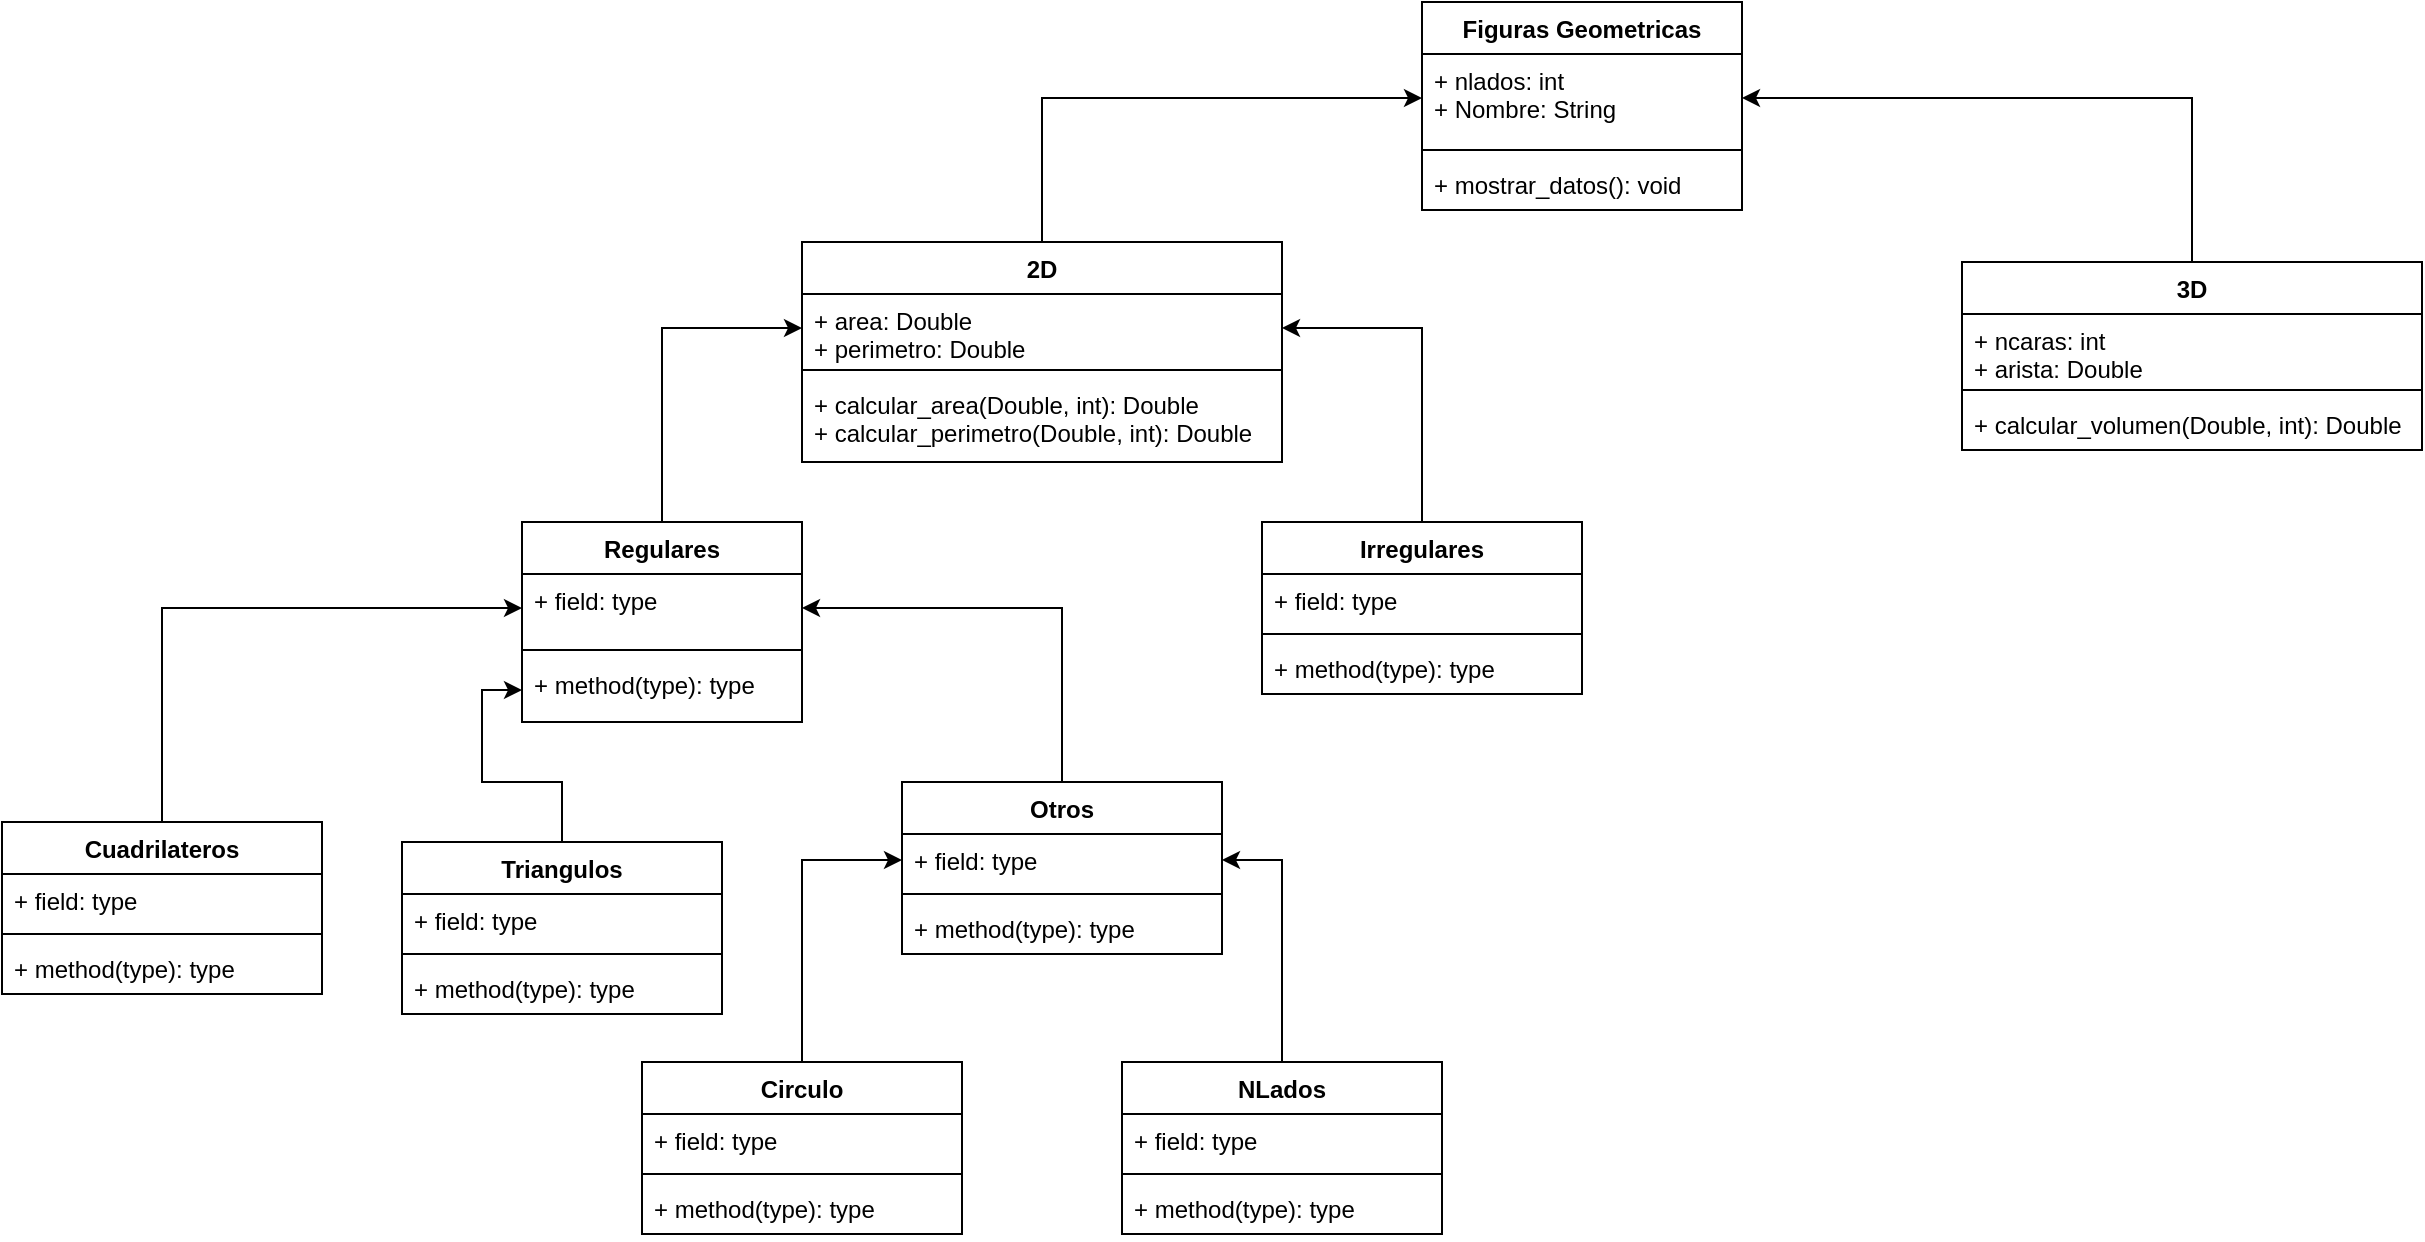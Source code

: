 <mxfile version="24.4.13" type="device">
  <diagram name="Página-1" id="WsvJQElebe7q-B_pPZor">
    <mxGraphModel dx="2261" dy="772" grid="1" gridSize="10" guides="1" tooltips="1" connect="1" arrows="1" fold="1" page="1" pageScale="1" pageWidth="827" pageHeight="1169" math="0" shadow="0">
      <root>
        <mxCell id="0" />
        <mxCell id="1" parent="0" />
        <mxCell id="JFk2Oh4do9DLelprNkSc-5" value="Figuras Geometricas" style="swimlane;fontStyle=1;align=center;verticalAlign=top;childLayout=stackLayout;horizontal=1;startSize=26;horizontalStack=0;resizeParent=1;resizeParentMax=0;resizeLast=0;collapsible=1;marginBottom=0;whiteSpace=wrap;html=1;" vertex="1" parent="1">
          <mxGeometry x="490" y="200" width="160" height="104" as="geometry" />
        </mxCell>
        <mxCell id="JFk2Oh4do9DLelprNkSc-6" value="+ nlados: int&lt;div&gt;+ Nombre: String&lt;br&gt;&lt;/div&gt;" style="text;strokeColor=none;fillColor=none;align=left;verticalAlign=top;spacingLeft=4;spacingRight=4;overflow=hidden;rotatable=0;points=[[0,0.5],[1,0.5]];portConstraint=eastwest;whiteSpace=wrap;html=1;" vertex="1" parent="JFk2Oh4do9DLelprNkSc-5">
          <mxGeometry y="26" width="160" height="44" as="geometry" />
        </mxCell>
        <mxCell id="JFk2Oh4do9DLelprNkSc-7" value="" style="line;strokeWidth=1;fillColor=none;align=left;verticalAlign=middle;spacingTop=-1;spacingLeft=3;spacingRight=3;rotatable=0;labelPosition=right;points=[];portConstraint=eastwest;strokeColor=inherit;" vertex="1" parent="JFk2Oh4do9DLelprNkSc-5">
          <mxGeometry y="70" width="160" height="8" as="geometry" />
        </mxCell>
        <mxCell id="JFk2Oh4do9DLelprNkSc-8" value="+ mostrar_datos(): void" style="text;strokeColor=none;fillColor=none;align=left;verticalAlign=top;spacingLeft=4;spacingRight=4;overflow=hidden;rotatable=0;points=[[0,0.5],[1,0.5]];portConstraint=eastwest;whiteSpace=wrap;html=1;" vertex="1" parent="JFk2Oh4do9DLelprNkSc-5">
          <mxGeometry y="78" width="160" height="26" as="geometry" />
        </mxCell>
        <mxCell id="JFk2Oh4do9DLelprNkSc-9" value="2D" style="swimlane;fontStyle=1;align=center;verticalAlign=top;childLayout=stackLayout;horizontal=1;startSize=26;horizontalStack=0;resizeParent=1;resizeParentMax=0;resizeLast=0;collapsible=1;marginBottom=0;whiteSpace=wrap;html=1;" vertex="1" parent="1">
          <mxGeometry x="180" y="320" width="240" height="110" as="geometry" />
        </mxCell>
        <mxCell id="JFk2Oh4do9DLelprNkSc-10" value="+ area: Double&lt;div&gt;+ perimetro: Double&lt;/div&gt;" style="text;strokeColor=none;fillColor=none;align=left;verticalAlign=top;spacingLeft=4;spacingRight=4;overflow=hidden;rotatable=0;points=[[0,0.5],[1,0.5]];portConstraint=eastwest;whiteSpace=wrap;html=1;" vertex="1" parent="JFk2Oh4do9DLelprNkSc-9">
          <mxGeometry y="26" width="240" height="34" as="geometry" />
        </mxCell>
        <mxCell id="JFk2Oh4do9DLelprNkSc-11" value="" style="line;strokeWidth=1;fillColor=none;align=left;verticalAlign=middle;spacingTop=-1;spacingLeft=3;spacingRight=3;rotatable=0;labelPosition=right;points=[];portConstraint=eastwest;strokeColor=inherit;" vertex="1" parent="JFk2Oh4do9DLelprNkSc-9">
          <mxGeometry y="60" width="240" height="8" as="geometry" />
        </mxCell>
        <mxCell id="JFk2Oh4do9DLelprNkSc-12" value="+ calcular_area(Double, int): Double&lt;div&gt;+ calcular_perimetro(Double, int): Double&lt;/div&gt;" style="text;strokeColor=none;fillColor=none;align=left;verticalAlign=top;spacingLeft=4;spacingRight=4;overflow=hidden;rotatable=0;points=[[0,0.5],[1,0.5]];portConstraint=eastwest;whiteSpace=wrap;html=1;" vertex="1" parent="JFk2Oh4do9DLelprNkSc-9">
          <mxGeometry y="68" width="240" height="42" as="geometry" />
        </mxCell>
        <mxCell id="JFk2Oh4do9DLelprNkSc-18" style="edgeStyle=orthogonalEdgeStyle;rounded=0;orthogonalLoop=1;jettySize=auto;html=1;exitX=0.5;exitY=0;exitDx=0;exitDy=0;entryX=1;entryY=0.5;entryDx=0;entryDy=0;" edge="1" parent="1" source="JFk2Oh4do9DLelprNkSc-13" target="JFk2Oh4do9DLelprNkSc-6">
          <mxGeometry relative="1" as="geometry" />
        </mxCell>
        <mxCell id="JFk2Oh4do9DLelprNkSc-13" value="3D" style="swimlane;fontStyle=1;align=center;verticalAlign=top;childLayout=stackLayout;horizontal=1;startSize=26;horizontalStack=0;resizeParent=1;resizeParentMax=0;resizeLast=0;collapsible=1;marginBottom=0;whiteSpace=wrap;html=1;" vertex="1" parent="1">
          <mxGeometry x="760" y="330" width="230" height="94" as="geometry" />
        </mxCell>
        <mxCell id="JFk2Oh4do9DLelprNkSc-14" value="+ ncaras: int&lt;div&gt;+ arista: Double&lt;br&gt;&lt;/div&gt;" style="text;strokeColor=none;fillColor=none;align=left;verticalAlign=top;spacingLeft=4;spacingRight=4;overflow=hidden;rotatable=0;points=[[0,0.5],[1,0.5]];portConstraint=eastwest;whiteSpace=wrap;html=1;" vertex="1" parent="JFk2Oh4do9DLelprNkSc-13">
          <mxGeometry y="26" width="230" height="34" as="geometry" />
        </mxCell>
        <mxCell id="JFk2Oh4do9DLelprNkSc-15" value="" style="line;strokeWidth=1;fillColor=none;align=left;verticalAlign=middle;spacingTop=-1;spacingLeft=3;spacingRight=3;rotatable=0;labelPosition=right;points=[];portConstraint=eastwest;strokeColor=inherit;" vertex="1" parent="JFk2Oh4do9DLelprNkSc-13">
          <mxGeometry y="60" width="230" height="8" as="geometry" />
        </mxCell>
        <mxCell id="JFk2Oh4do9DLelprNkSc-16" value="+ calcular_volumen(Double, int): Double" style="text;strokeColor=none;fillColor=none;align=left;verticalAlign=top;spacingLeft=4;spacingRight=4;overflow=hidden;rotatable=0;points=[[0,0.5],[1,0.5]];portConstraint=eastwest;whiteSpace=wrap;html=1;" vertex="1" parent="JFk2Oh4do9DLelprNkSc-13">
          <mxGeometry y="68" width="230" height="26" as="geometry" />
        </mxCell>
        <mxCell id="JFk2Oh4do9DLelprNkSc-20" style="edgeStyle=orthogonalEdgeStyle;rounded=0;orthogonalLoop=1;jettySize=auto;html=1;exitX=0.5;exitY=0;exitDx=0;exitDy=0;entryX=0;entryY=0.5;entryDx=0;entryDy=0;" edge="1" parent="1" source="JFk2Oh4do9DLelprNkSc-9" target="JFk2Oh4do9DLelprNkSc-6">
          <mxGeometry relative="1" as="geometry" />
        </mxCell>
        <mxCell id="JFk2Oh4do9DLelprNkSc-30" style="edgeStyle=orthogonalEdgeStyle;rounded=0;orthogonalLoop=1;jettySize=auto;html=1;exitX=0.5;exitY=0;exitDx=0;exitDy=0;entryX=1;entryY=0.5;entryDx=0;entryDy=0;" edge="1" parent="1" source="JFk2Oh4do9DLelprNkSc-21" target="JFk2Oh4do9DLelprNkSc-10">
          <mxGeometry relative="1" as="geometry" />
        </mxCell>
        <mxCell id="JFk2Oh4do9DLelprNkSc-21" value="Irregulares" style="swimlane;fontStyle=1;align=center;verticalAlign=top;childLayout=stackLayout;horizontal=1;startSize=26;horizontalStack=0;resizeParent=1;resizeParentMax=0;resizeLast=0;collapsible=1;marginBottom=0;whiteSpace=wrap;html=1;" vertex="1" parent="1">
          <mxGeometry x="410" y="460" width="160" height="86" as="geometry" />
        </mxCell>
        <mxCell id="JFk2Oh4do9DLelprNkSc-22" value="+ field: type" style="text;strokeColor=none;fillColor=none;align=left;verticalAlign=top;spacingLeft=4;spacingRight=4;overflow=hidden;rotatable=0;points=[[0,0.5],[1,0.5]];portConstraint=eastwest;whiteSpace=wrap;html=1;" vertex="1" parent="JFk2Oh4do9DLelprNkSc-21">
          <mxGeometry y="26" width="160" height="26" as="geometry" />
        </mxCell>
        <mxCell id="JFk2Oh4do9DLelprNkSc-23" value="" style="line;strokeWidth=1;fillColor=none;align=left;verticalAlign=middle;spacingTop=-1;spacingLeft=3;spacingRight=3;rotatable=0;labelPosition=right;points=[];portConstraint=eastwest;strokeColor=inherit;" vertex="1" parent="JFk2Oh4do9DLelprNkSc-21">
          <mxGeometry y="52" width="160" height="8" as="geometry" />
        </mxCell>
        <mxCell id="JFk2Oh4do9DLelprNkSc-24" value="+ method(type): type" style="text;strokeColor=none;fillColor=none;align=left;verticalAlign=top;spacingLeft=4;spacingRight=4;overflow=hidden;rotatable=0;points=[[0,0.5],[1,0.5]];portConstraint=eastwest;whiteSpace=wrap;html=1;" vertex="1" parent="JFk2Oh4do9DLelprNkSc-21">
          <mxGeometry y="60" width="160" height="26" as="geometry" />
        </mxCell>
        <mxCell id="JFk2Oh4do9DLelprNkSc-29" style="edgeStyle=orthogonalEdgeStyle;rounded=0;orthogonalLoop=1;jettySize=auto;html=1;exitX=0.5;exitY=0;exitDx=0;exitDy=0;entryX=0;entryY=0.5;entryDx=0;entryDy=0;" edge="1" parent="1" source="JFk2Oh4do9DLelprNkSc-25" target="JFk2Oh4do9DLelprNkSc-10">
          <mxGeometry relative="1" as="geometry" />
        </mxCell>
        <mxCell id="JFk2Oh4do9DLelprNkSc-25" value="Regulares" style="swimlane;fontStyle=1;align=center;verticalAlign=top;childLayout=stackLayout;horizontal=1;startSize=26;horizontalStack=0;resizeParent=1;resizeParentMax=0;resizeLast=0;collapsible=1;marginBottom=0;whiteSpace=wrap;html=1;" vertex="1" parent="1">
          <mxGeometry x="40" y="460" width="140" height="100" as="geometry" />
        </mxCell>
        <mxCell id="JFk2Oh4do9DLelprNkSc-26" value="&lt;div&gt;+ field: type&lt;br&gt;&lt;/div&gt;" style="text;strokeColor=none;fillColor=none;align=left;verticalAlign=top;spacingLeft=4;spacingRight=4;overflow=hidden;rotatable=0;points=[[0,0.5],[1,0.5]];portConstraint=eastwest;whiteSpace=wrap;html=1;" vertex="1" parent="JFk2Oh4do9DLelprNkSc-25">
          <mxGeometry y="26" width="140" height="34" as="geometry" />
        </mxCell>
        <mxCell id="JFk2Oh4do9DLelprNkSc-27" value="" style="line;strokeWidth=1;fillColor=none;align=left;verticalAlign=middle;spacingTop=-1;spacingLeft=3;spacingRight=3;rotatable=0;labelPosition=right;points=[];portConstraint=eastwest;strokeColor=inherit;" vertex="1" parent="JFk2Oh4do9DLelprNkSc-25">
          <mxGeometry y="60" width="140" height="8" as="geometry" />
        </mxCell>
        <mxCell id="JFk2Oh4do9DLelprNkSc-28" value="&lt;div&gt;+ method(type): type&lt;br&gt;&lt;/div&gt;" style="text;strokeColor=none;fillColor=none;align=left;verticalAlign=top;spacingLeft=4;spacingRight=4;overflow=hidden;rotatable=0;points=[[0,0.5],[1,0.5]];portConstraint=eastwest;whiteSpace=wrap;html=1;" vertex="1" parent="JFk2Oh4do9DLelprNkSc-25">
          <mxGeometry y="68" width="140" height="32" as="geometry" />
        </mxCell>
        <mxCell id="JFk2Oh4do9DLelprNkSc-43" style="edgeStyle=orthogonalEdgeStyle;rounded=0;orthogonalLoop=1;jettySize=auto;html=1;exitX=0.5;exitY=0;exitDx=0;exitDy=0;entryX=0;entryY=0.5;entryDx=0;entryDy=0;" edge="1" parent="1" source="JFk2Oh4do9DLelprNkSc-31" target="JFk2Oh4do9DLelprNkSc-26">
          <mxGeometry relative="1" as="geometry" />
        </mxCell>
        <mxCell id="JFk2Oh4do9DLelprNkSc-31" value="Cuadrilateros" style="swimlane;fontStyle=1;align=center;verticalAlign=top;childLayout=stackLayout;horizontal=1;startSize=26;horizontalStack=0;resizeParent=1;resizeParentMax=0;resizeLast=0;collapsible=1;marginBottom=0;whiteSpace=wrap;html=1;" vertex="1" parent="1">
          <mxGeometry x="-220" y="610" width="160" height="86" as="geometry" />
        </mxCell>
        <mxCell id="JFk2Oh4do9DLelprNkSc-32" value="+ field: type" style="text;strokeColor=none;fillColor=none;align=left;verticalAlign=top;spacingLeft=4;spacingRight=4;overflow=hidden;rotatable=0;points=[[0,0.5],[1,0.5]];portConstraint=eastwest;whiteSpace=wrap;html=1;" vertex="1" parent="JFk2Oh4do9DLelprNkSc-31">
          <mxGeometry y="26" width="160" height="26" as="geometry" />
        </mxCell>
        <mxCell id="JFk2Oh4do9DLelprNkSc-33" value="" style="line;strokeWidth=1;fillColor=none;align=left;verticalAlign=middle;spacingTop=-1;spacingLeft=3;spacingRight=3;rotatable=0;labelPosition=right;points=[];portConstraint=eastwest;strokeColor=inherit;" vertex="1" parent="JFk2Oh4do9DLelprNkSc-31">
          <mxGeometry y="52" width="160" height="8" as="geometry" />
        </mxCell>
        <mxCell id="JFk2Oh4do9DLelprNkSc-34" value="+ method(type): type" style="text;strokeColor=none;fillColor=none;align=left;verticalAlign=top;spacingLeft=4;spacingRight=4;overflow=hidden;rotatable=0;points=[[0,0.5],[1,0.5]];portConstraint=eastwest;whiteSpace=wrap;html=1;" vertex="1" parent="JFk2Oh4do9DLelprNkSc-31">
          <mxGeometry y="60" width="160" height="26" as="geometry" />
        </mxCell>
        <mxCell id="JFk2Oh4do9DLelprNkSc-44" style="edgeStyle=orthogonalEdgeStyle;rounded=0;orthogonalLoop=1;jettySize=auto;html=1;exitX=0.5;exitY=0;exitDx=0;exitDy=0;entryX=0;entryY=0.5;entryDx=0;entryDy=0;" edge="1" parent="1" source="JFk2Oh4do9DLelprNkSc-35" target="JFk2Oh4do9DLelprNkSc-28">
          <mxGeometry relative="1" as="geometry" />
        </mxCell>
        <mxCell id="JFk2Oh4do9DLelprNkSc-35" value="Triangulos" style="swimlane;fontStyle=1;align=center;verticalAlign=top;childLayout=stackLayout;horizontal=1;startSize=26;horizontalStack=0;resizeParent=1;resizeParentMax=0;resizeLast=0;collapsible=1;marginBottom=0;whiteSpace=wrap;html=1;" vertex="1" parent="1">
          <mxGeometry x="-20" y="620" width="160" height="86" as="geometry" />
        </mxCell>
        <mxCell id="JFk2Oh4do9DLelprNkSc-36" value="+ field: type" style="text;strokeColor=none;fillColor=none;align=left;verticalAlign=top;spacingLeft=4;spacingRight=4;overflow=hidden;rotatable=0;points=[[0,0.5],[1,0.5]];portConstraint=eastwest;whiteSpace=wrap;html=1;" vertex="1" parent="JFk2Oh4do9DLelprNkSc-35">
          <mxGeometry y="26" width="160" height="26" as="geometry" />
        </mxCell>
        <mxCell id="JFk2Oh4do9DLelprNkSc-37" value="" style="line;strokeWidth=1;fillColor=none;align=left;verticalAlign=middle;spacingTop=-1;spacingLeft=3;spacingRight=3;rotatable=0;labelPosition=right;points=[];portConstraint=eastwest;strokeColor=inherit;" vertex="1" parent="JFk2Oh4do9DLelprNkSc-35">
          <mxGeometry y="52" width="160" height="8" as="geometry" />
        </mxCell>
        <mxCell id="JFk2Oh4do9DLelprNkSc-38" value="+ method(type): type" style="text;strokeColor=none;fillColor=none;align=left;verticalAlign=top;spacingLeft=4;spacingRight=4;overflow=hidden;rotatable=0;points=[[0,0.5],[1,0.5]];portConstraint=eastwest;whiteSpace=wrap;html=1;" vertex="1" parent="JFk2Oh4do9DLelprNkSc-35">
          <mxGeometry y="60" width="160" height="26" as="geometry" />
        </mxCell>
        <mxCell id="JFk2Oh4do9DLelprNkSc-45" style="edgeStyle=orthogonalEdgeStyle;rounded=0;orthogonalLoop=1;jettySize=auto;html=1;exitX=0.5;exitY=0;exitDx=0;exitDy=0;entryX=1;entryY=0.5;entryDx=0;entryDy=0;" edge="1" parent="1" source="JFk2Oh4do9DLelprNkSc-39" target="JFk2Oh4do9DLelprNkSc-26">
          <mxGeometry relative="1" as="geometry" />
        </mxCell>
        <mxCell id="JFk2Oh4do9DLelprNkSc-39" value="Otros" style="swimlane;fontStyle=1;align=center;verticalAlign=top;childLayout=stackLayout;horizontal=1;startSize=26;horizontalStack=0;resizeParent=1;resizeParentMax=0;resizeLast=0;collapsible=1;marginBottom=0;whiteSpace=wrap;html=1;" vertex="1" parent="1">
          <mxGeometry x="230" y="590" width="160" height="86" as="geometry" />
        </mxCell>
        <mxCell id="JFk2Oh4do9DLelprNkSc-40" value="+ field: type" style="text;strokeColor=none;fillColor=none;align=left;verticalAlign=top;spacingLeft=4;spacingRight=4;overflow=hidden;rotatable=0;points=[[0,0.5],[1,0.5]];portConstraint=eastwest;whiteSpace=wrap;html=1;" vertex="1" parent="JFk2Oh4do9DLelprNkSc-39">
          <mxGeometry y="26" width="160" height="26" as="geometry" />
        </mxCell>
        <mxCell id="JFk2Oh4do9DLelprNkSc-41" value="" style="line;strokeWidth=1;fillColor=none;align=left;verticalAlign=middle;spacingTop=-1;spacingLeft=3;spacingRight=3;rotatable=0;labelPosition=right;points=[];portConstraint=eastwest;strokeColor=inherit;" vertex="1" parent="JFk2Oh4do9DLelprNkSc-39">
          <mxGeometry y="52" width="160" height="8" as="geometry" />
        </mxCell>
        <mxCell id="JFk2Oh4do9DLelprNkSc-42" value="+ method(type): type" style="text;strokeColor=none;fillColor=none;align=left;verticalAlign=top;spacingLeft=4;spacingRight=4;overflow=hidden;rotatable=0;points=[[0,0.5],[1,0.5]];portConstraint=eastwest;whiteSpace=wrap;html=1;" vertex="1" parent="JFk2Oh4do9DLelprNkSc-39">
          <mxGeometry y="60" width="160" height="26" as="geometry" />
        </mxCell>
        <mxCell id="JFk2Oh4do9DLelprNkSc-57" style="edgeStyle=orthogonalEdgeStyle;rounded=0;orthogonalLoop=1;jettySize=auto;html=1;exitX=0.5;exitY=0;exitDx=0;exitDy=0;entryX=0;entryY=0.5;entryDx=0;entryDy=0;" edge="1" parent="1" source="JFk2Oh4do9DLelprNkSc-47" target="JFk2Oh4do9DLelprNkSc-40">
          <mxGeometry relative="1" as="geometry" />
        </mxCell>
        <mxCell id="JFk2Oh4do9DLelprNkSc-47" value="Circulo" style="swimlane;fontStyle=1;align=center;verticalAlign=top;childLayout=stackLayout;horizontal=1;startSize=26;horizontalStack=0;resizeParent=1;resizeParentMax=0;resizeLast=0;collapsible=1;marginBottom=0;whiteSpace=wrap;html=1;" vertex="1" parent="1">
          <mxGeometry x="100" y="730" width="160" height="86" as="geometry" />
        </mxCell>
        <mxCell id="JFk2Oh4do9DLelprNkSc-48" value="+ field: type" style="text;strokeColor=none;fillColor=none;align=left;verticalAlign=top;spacingLeft=4;spacingRight=4;overflow=hidden;rotatable=0;points=[[0,0.5],[1,0.5]];portConstraint=eastwest;whiteSpace=wrap;html=1;" vertex="1" parent="JFk2Oh4do9DLelprNkSc-47">
          <mxGeometry y="26" width="160" height="26" as="geometry" />
        </mxCell>
        <mxCell id="JFk2Oh4do9DLelprNkSc-49" value="" style="line;strokeWidth=1;fillColor=none;align=left;verticalAlign=middle;spacingTop=-1;spacingLeft=3;spacingRight=3;rotatable=0;labelPosition=right;points=[];portConstraint=eastwest;strokeColor=inherit;" vertex="1" parent="JFk2Oh4do9DLelprNkSc-47">
          <mxGeometry y="52" width="160" height="8" as="geometry" />
        </mxCell>
        <mxCell id="JFk2Oh4do9DLelprNkSc-50" value="+ method(type): type" style="text;strokeColor=none;fillColor=none;align=left;verticalAlign=top;spacingLeft=4;spacingRight=4;overflow=hidden;rotatable=0;points=[[0,0.5],[1,0.5]];portConstraint=eastwest;whiteSpace=wrap;html=1;" vertex="1" parent="JFk2Oh4do9DLelprNkSc-47">
          <mxGeometry y="60" width="160" height="26" as="geometry" />
        </mxCell>
        <mxCell id="JFk2Oh4do9DLelprNkSc-56" style="edgeStyle=orthogonalEdgeStyle;rounded=0;orthogonalLoop=1;jettySize=auto;html=1;exitX=0.5;exitY=0;exitDx=0;exitDy=0;entryX=1;entryY=0.5;entryDx=0;entryDy=0;" edge="1" parent="1" source="JFk2Oh4do9DLelprNkSc-51" target="JFk2Oh4do9DLelprNkSc-40">
          <mxGeometry relative="1" as="geometry" />
        </mxCell>
        <mxCell id="JFk2Oh4do9DLelprNkSc-51" value="NLados" style="swimlane;fontStyle=1;align=center;verticalAlign=top;childLayout=stackLayout;horizontal=1;startSize=26;horizontalStack=0;resizeParent=1;resizeParentMax=0;resizeLast=0;collapsible=1;marginBottom=0;whiteSpace=wrap;html=1;" vertex="1" parent="1">
          <mxGeometry x="340" y="730" width="160" height="86" as="geometry" />
        </mxCell>
        <mxCell id="JFk2Oh4do9DLelprNkSc-52" value="+ field: type" style="text;strokeColor=none;fillColor=none;align=left;verticalAlign=top;spacingLeft=4;spacingRight=4;overflow=hidden;rotatable=0;points=[[0,0.5],[1,0.5]];portConstraint=eastwest;whiteSpace=wrap;html=1;" vertex="1" parent="JFk2Oh4do9DLelprNkSc-51">
          <mxGeometry y="26" width="160" height="26" as="geometry" />
        </mxCell>
        <mxCell id="JFk2Oh4do9DLelprNkSc-53" value="" style="line;strokeWidth=1;fillColor=none;align=left;verticalAlign=middle;spacingTop=-1;spacingLeft=3;spacingRight=3;rotatable=0;labelPosition=right;points=[];portConstraint=eastwest;strokeColor=inherit;" vertex="1" parent="JFk2Oh4do9DLelprNkSc-51">
          <mxGeometry y="52" width="160" height="8" as="geometry" />
        </mxCell>
        <mxCell id="JFk2Oh4do9DLelprNkSc-54" value="+ method(type): type" style="text;strokeColor=none;fillColor=none;align=left;verticalAlign=top;spacingLeft=4;spacingRight=4;overflow=hidden;rotatable=0;points=[[0,0.5],[1,0.5]];portConstraint=eastwest;whiteSpace=wrap;html=1;" vertex="1" parent="JFk2Oh4do9DLelprNkSc-51">
          <mxGeometry y="60" width="160" height="26" as="geometry" />
        </mxCell>
      </root>
    </mxGraphModel>
  </diagram>
</mxfile>
